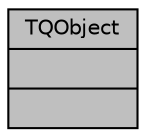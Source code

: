 digraph "TQObject"
{
 // INTERACTIVE_SVG=YES
  bgcolor="transparent";
  edge [fontname="Helvetica",fontsize="10",labelfontname="Helvetica",labelfontsize="10"];
  node [fontname="Helvetica",fontsize="10",shape=record];
  Node1 [label="{TQObject\n||}",height=0.2,width=0.4,color="black", fillcolor="grey75", style="filled", fontcolor="black"];
}
